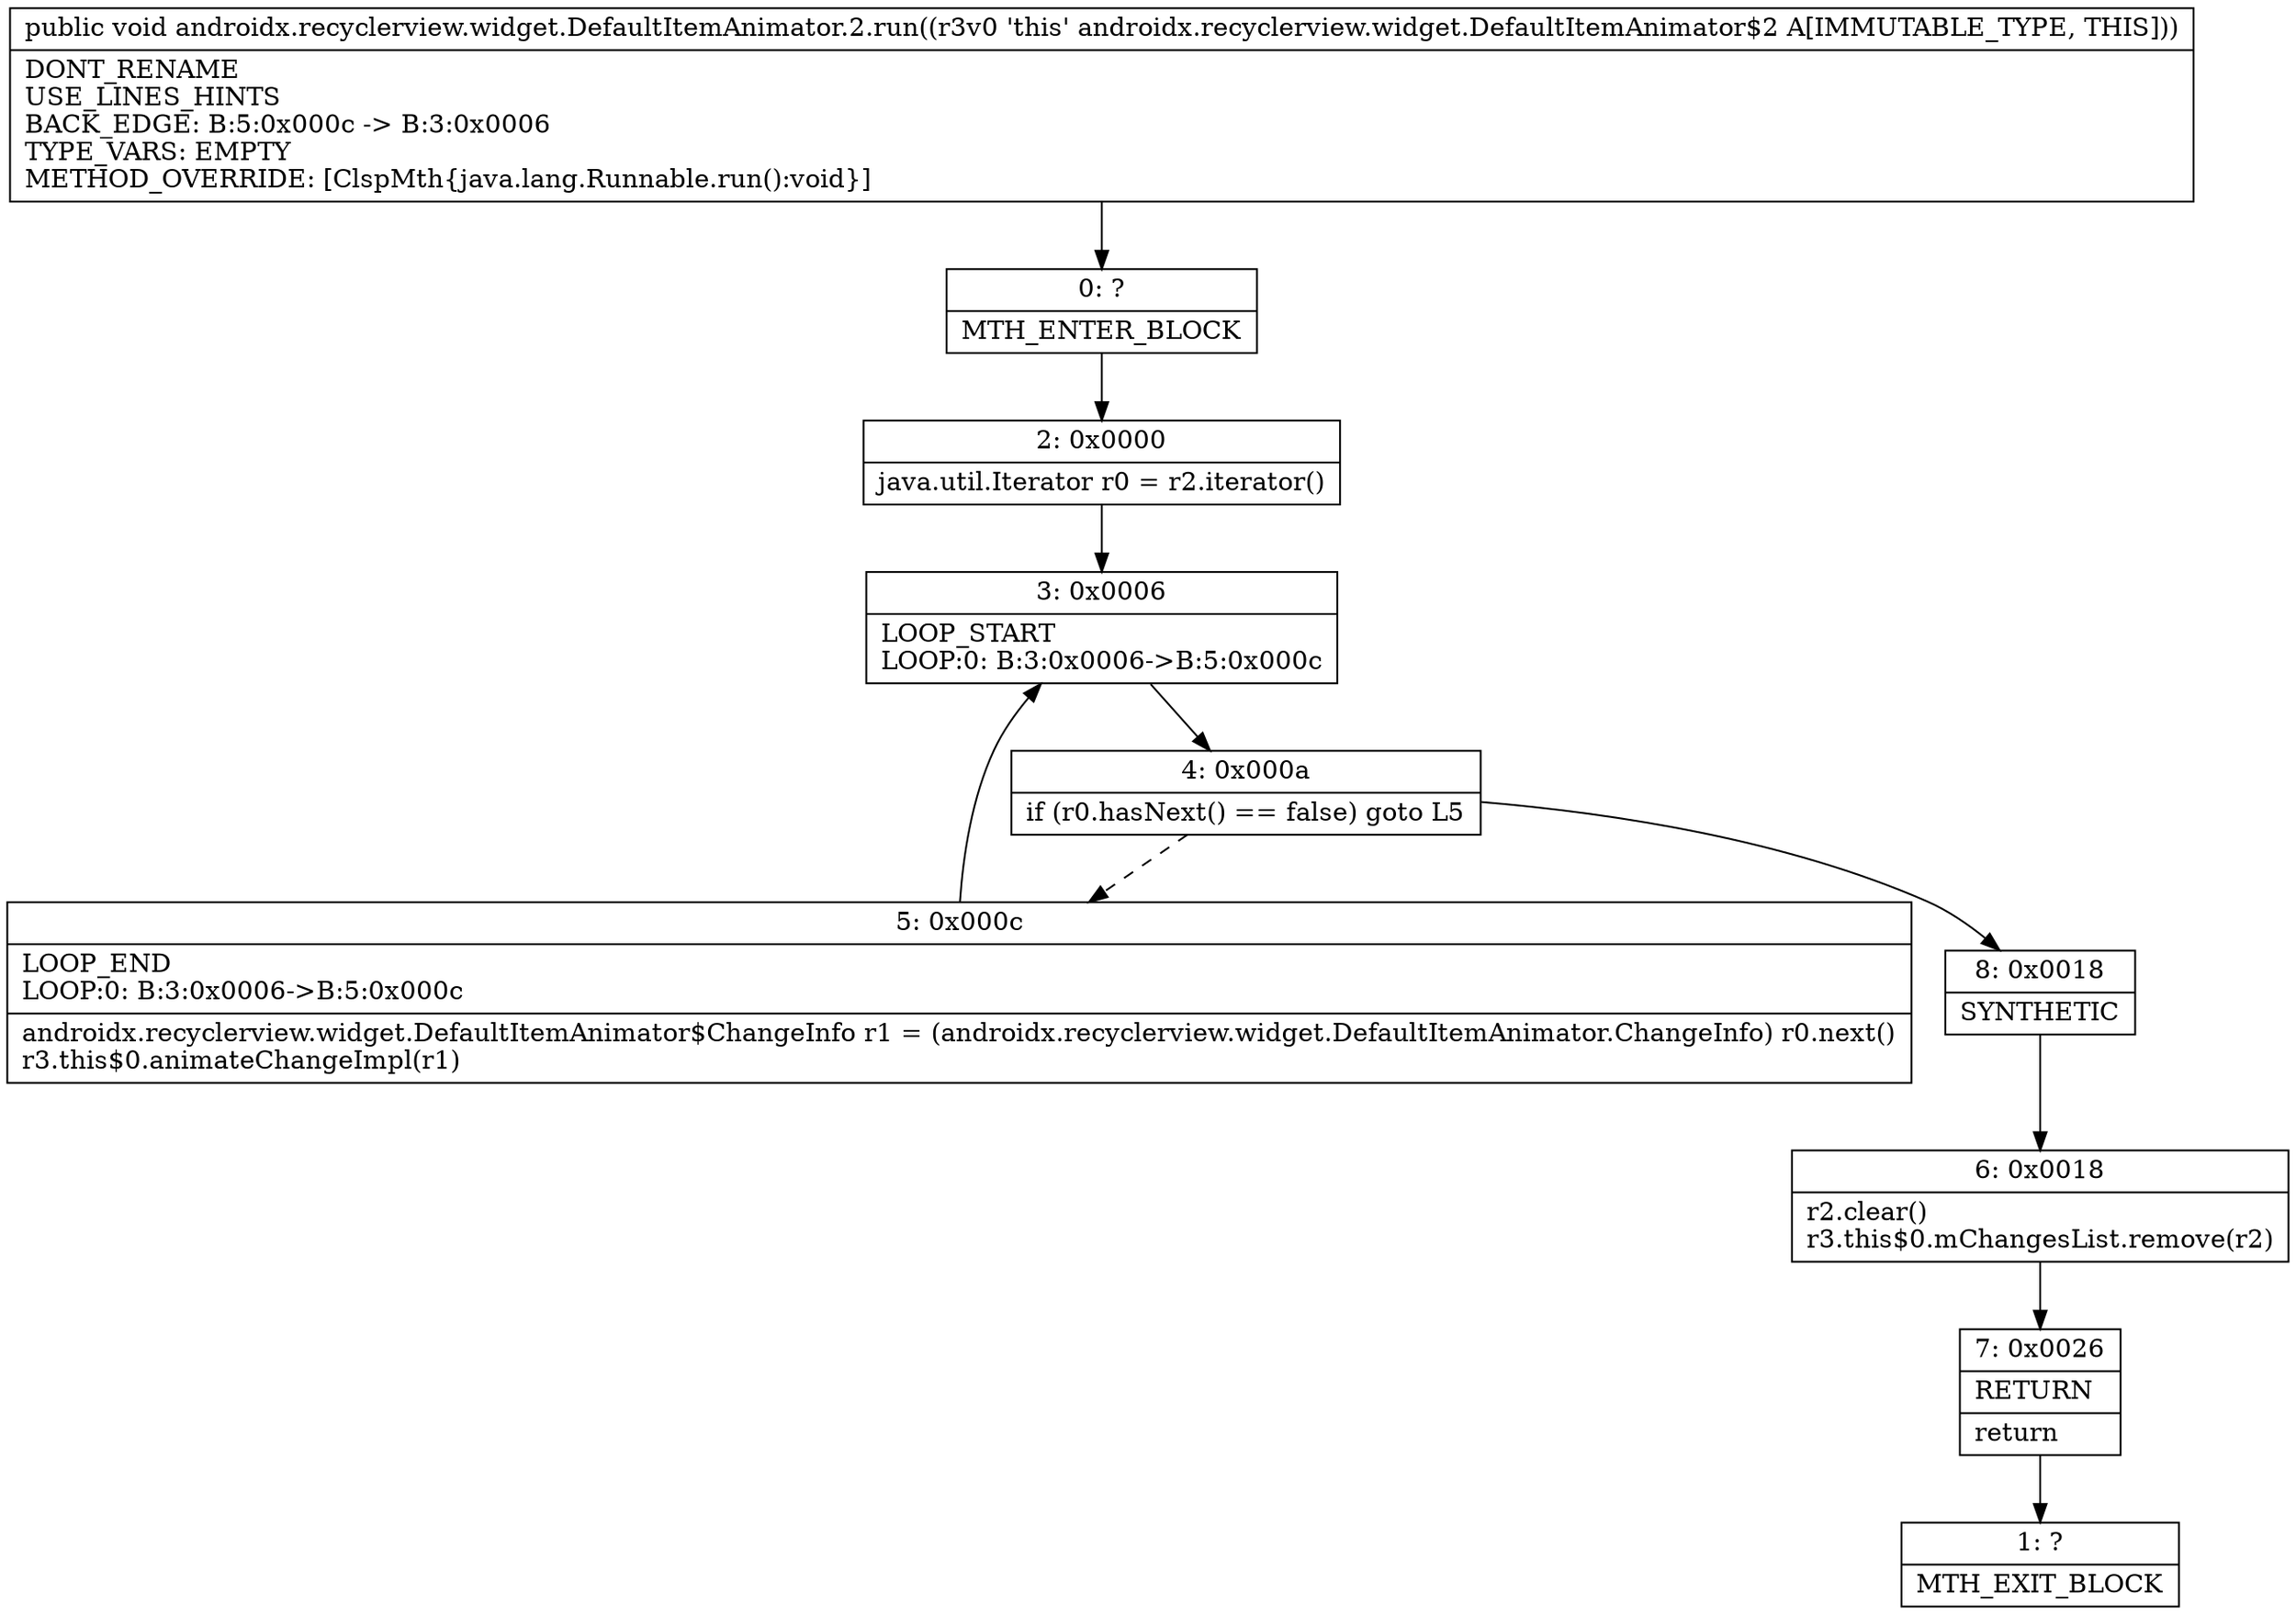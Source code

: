 digraph "CFG forandroidx.recyclerview.widget.DefaultItemAnimator.2.run()V" {
Node_0 [shape=record,label="{0\:\ ?|MTH_ENTER_BLOCK\l}"];
Node_2 [shape=record,label="{2\:\ 0x0000|java.util.Iterator r0 = r2.iterator()\l}"];
Node_3 [shape=record,label="{3\:\ 0x0006|LOOP_START\lLOOP:0: B:3:0x0006\-\>B:5:0x000c\l}"];
Node_4 [shape=record,label="{4\:\ 0x000a|if (r0.hasNext() == false) goto L5\l}"];
Node_5 [shape=record,label="{5\:\ 0x000c|LOOP_END\lLOOP:0: B:3:0x0006\-\>B:5:0x000c\l|androidx.recyclerview.widget.DefaultItemAnimator$ChangeInfo r1 = (androidx.recyclerview.widget.DefaultItemAnimator.ChangeInfo) r0.next()\lr3.this$0.animateChangeImpl(r1)\l}"];
Node_8 [shape=record,label="{8\:\ 0x0018|SYNTHETIC\l}"];
Node_6 [shape=record,label="{6\:\ 0x0018|r2.clear()\lr3.this$0.mChangesList.remove(r2)\l}"];
Node_7 [shape=record,label="{7\:\ 0x0026|RETURN\l|return\l}"];
Node_1 [shape=record,label="{1\:\ ?|MTH_EXIT_BLOCK\l}"];
MethodNode[shape=record,label="{public void androidx.recyclerview.widget.DefaultItemAnimator.2.run((r3v0 'this' androidx.recyclerview.widget.DefaultItemAnimator$2 A[IMMUTABLE_TYPE, THIS]))  | DONT_RENAME\lUSE_LINES_HINTS\lBACK_EDGE: B:5:0x000c \-\> B:3:0x0006\lTYPE_VARS: EMPTY\lMETHOD_OVERRIDE: [ClspMth\{java.lang.Runnable.run():void\}]\l}"];
MethodNode -> Node_0;Node_0 -> Node_2;
Node_2 -> Node_3;
Node_3 -> Node_4;
Node_4 -> Node_5[style=dashed];
Node_4 -> Node_8;
Node_5 -> Node_3;
Node_8 -> Node_6;
Node_6 -> Node_7;
Node_7 -> Node_1;
}

